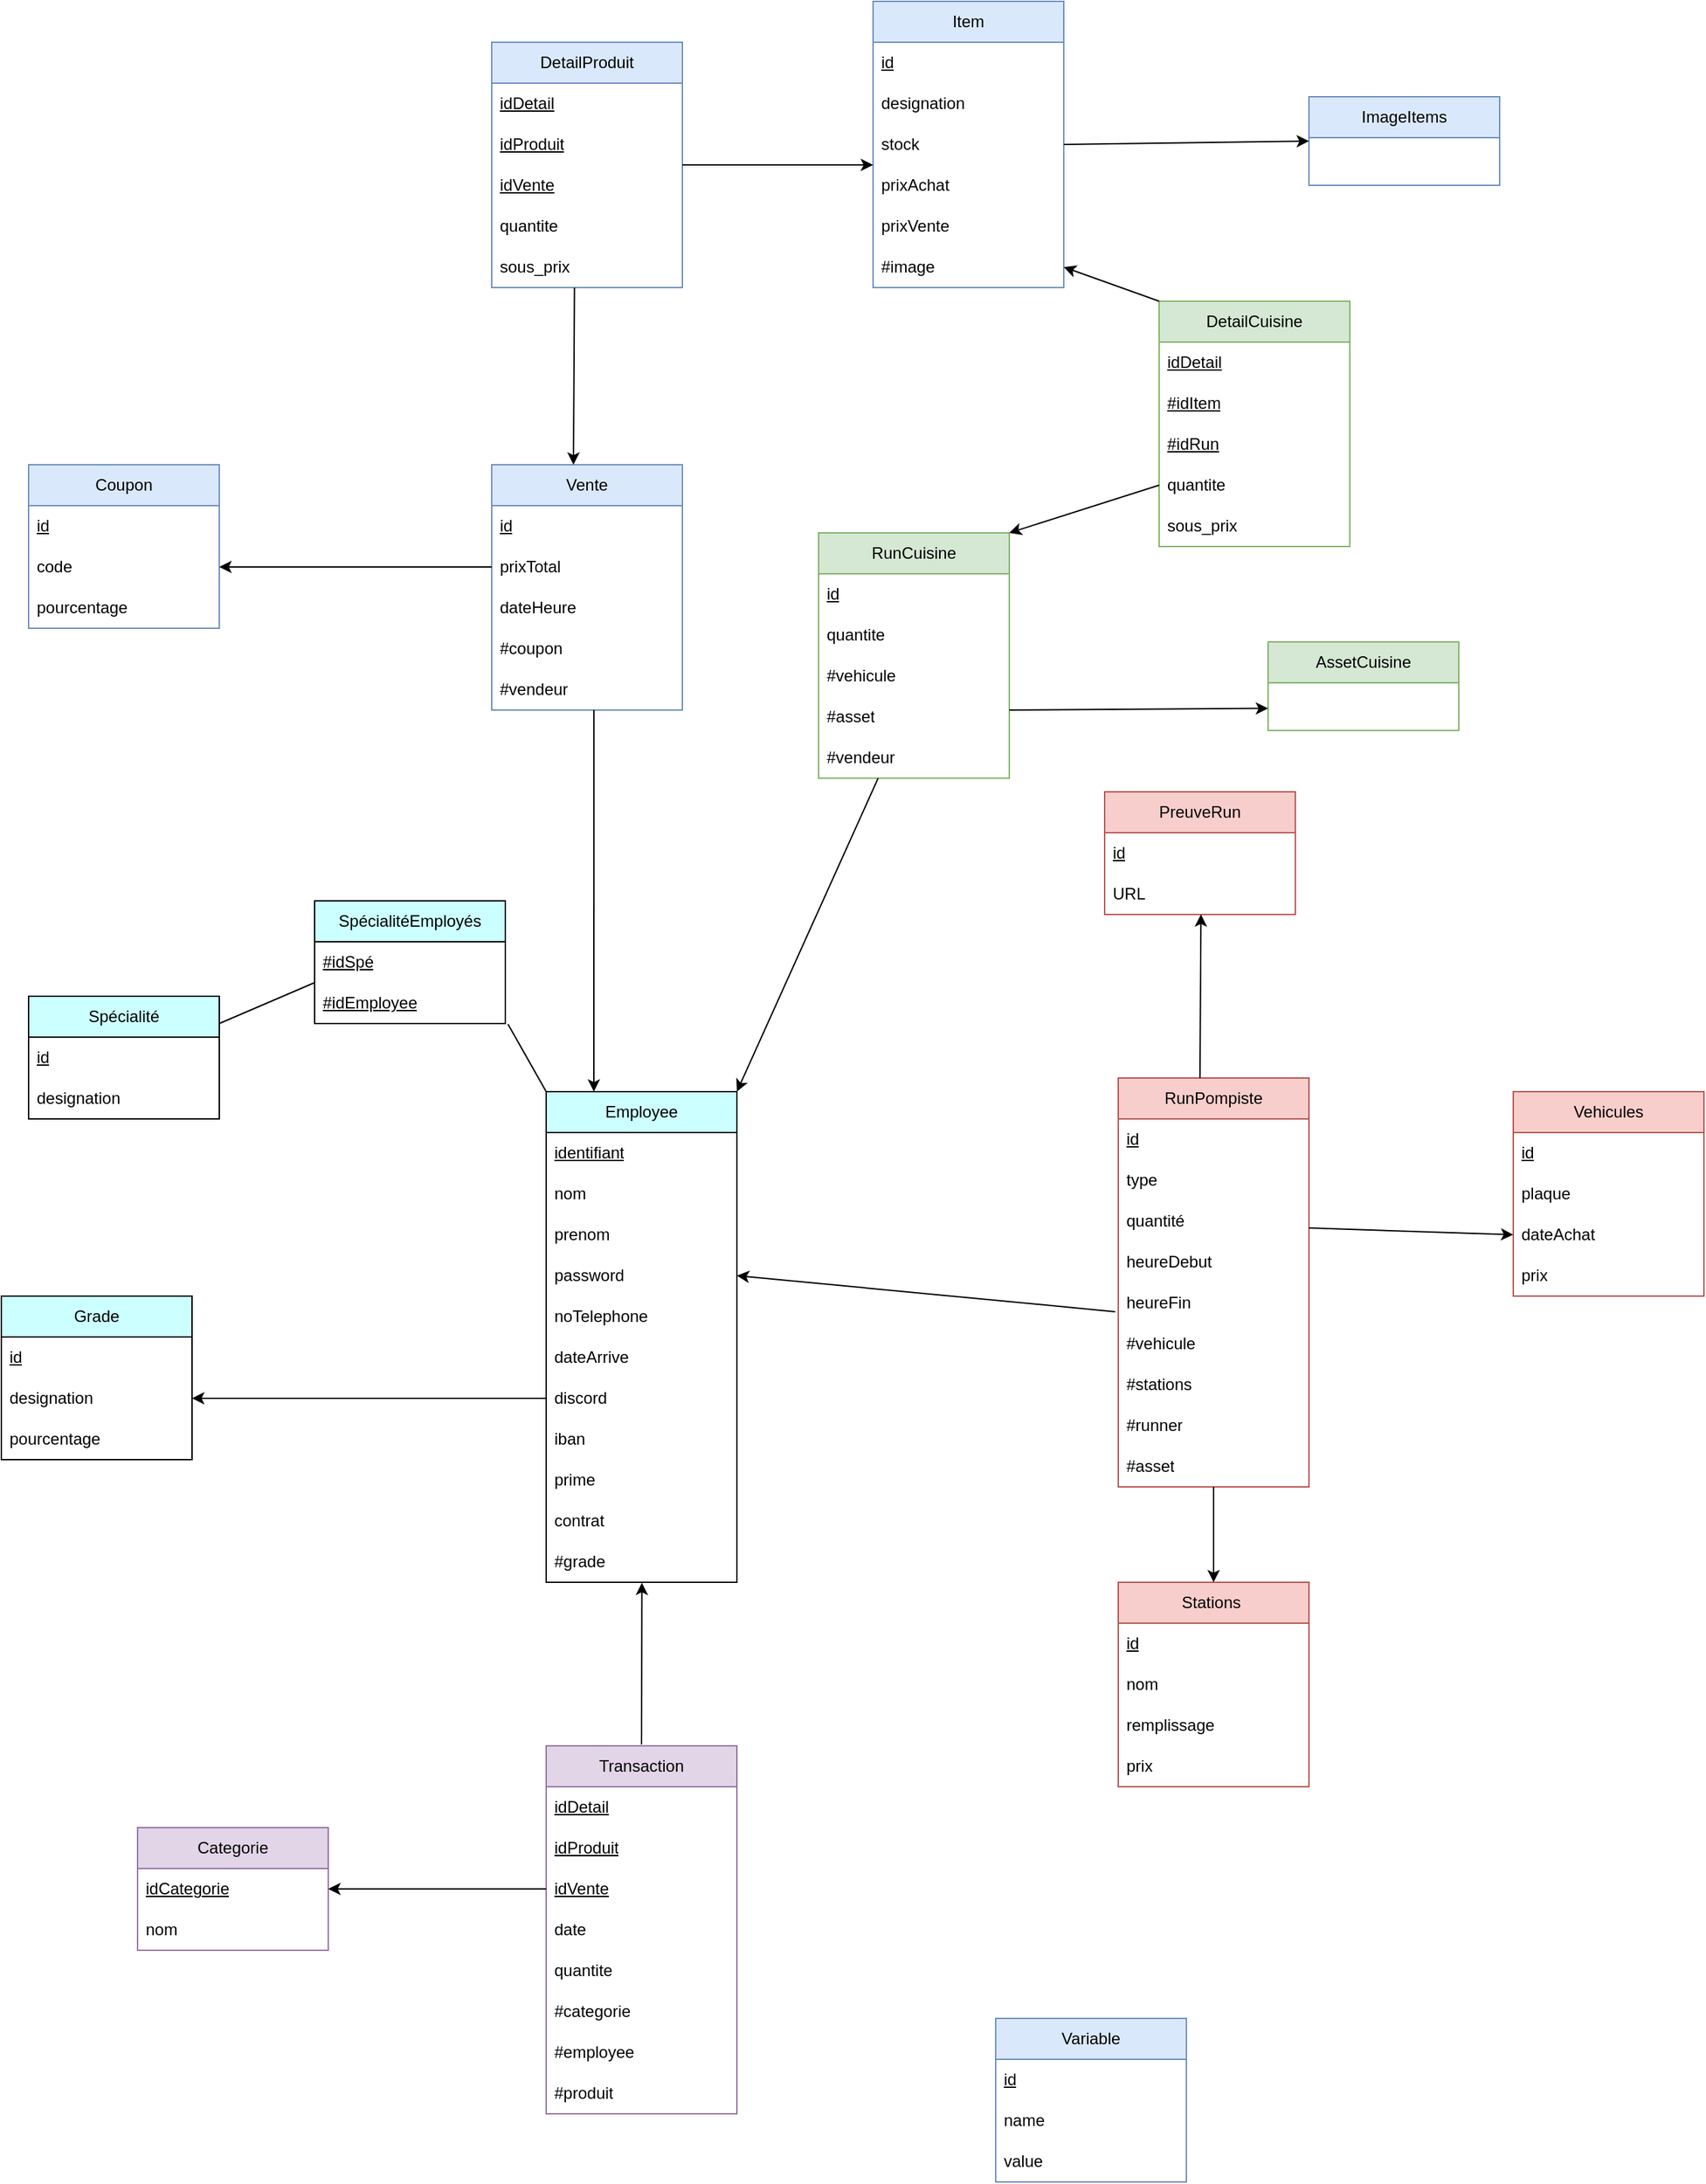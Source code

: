 <mxfile version="25.0.1">
  <diagram name="Page-1" id="CFpBC2tndYfITPI11zfm">
    <mxGraphModel dx="2062" dy="1824" grid="1" gridSize="10" guides="1" tooltips="1" connect="1" arrows="1" fold="1" page="1" pageScale="1" pageWidth="827" pageHeight="1169" math="0" shadow="0">
      <root>
        <mxCell id="0" />
        <mxCell id="1" parent="0" />
        <mxCell id="CL2ic2n0Ak3YriDWEZ_L-1" value="Employee" style="swimlane;fontStyle=0;childLayout=stackLayout;horizontal=1;startSize=30;horizontalStack=0;resizeParent=1;resizeParentMax=0;resizeLast=0;collapsible=1;marginBottom=0;whiteSpace=wrap;html=1;fillColor=#CCFFFF;" parent="1" vertex="1">
          <mxGeometry x="-420" y="240" width="140" height="360" as="geometry" />
        </mxCell>
        <mxCell id="CL2ic2n0Ak3YriDWEZ_L-2" value="&lt;u&gt;identifiant&lt;/u&gt;" style="text;strokeColor=none;fillColor=none;align=left;verticalAlign=middle;spacingLeft=4;spacingRight=4;overflow=hidden;points=[[0,0.5],[1,0.5]];portConstraint=eastwest;rotatable=0;whiteSpace=wrap;html=1;" parent="CL2ic2n0Ak3YriDWEZ_L-1" vertex="1">
          <mxGeometry y="30" width="140" height="30" as="geometry" />
        </mxCell>
        <mxCell id="CL2ic2n0Ak3YriDWEZ_L-3" value="nom" style="text;strokeColor=none;fillColor=none;align=left;verticalAlign=middle;spacingLeft=4;spacingRight=4;overflow=hidden;points=[[0,0.5],[1,0.5]];portConstraint=eastwest;rotatable=0;whiteSpace=wrap;html=1;" parent="CL2ic2n0Ak3YriDWEZ_L-1" vertex="1">
          <mxGeometry y="60" width="140" height="30" as="geometry" />
        </mxCell>
        <mxCell id="CL2ic2n0Ak3YriDWEZ_L-4" value="prenom" style="text;strokeColor=none;fillColor=none;align=left;verticalAlign=middle;spacingLeft=4;spacingRight=4;overflow=hidden;points=[[0,0.5],[1,0.5]];portConstraint=eastwest;rotatable=0;whiteSpace=wrap;html=1;" parent="CL2ic2n0Ak3YriDWEZ_L-1" vertex="1">
          <mxGeometry y="90" width="140" height="30" as="geometry" />
        </mxCell>
        <mxCell id="1ZlRHkFUMFrIKa39OTum-62" value="password" style="text;strokeColor=none;fillColor=none;align=left;verticalAlign=middle;spacingLeft=4;spacingRight=4;overflow=hidden;points=[[0,0.5],[1,0.5]];portConstraint=eastwest;rotatable=0;whiteSpace=wrap;html=1;" parent="CL2ic2n0Ak3YriDWEZ_L-1" vertex="1">
          <mxGeometry y="120" width="140" height="30" as="geometry" />
        </mxCell>
        <mxCell id="1ZlRHkFUMFrIKa39OTum-18" value="noTelephone" style="text;strokeColor=none;fillColor=none;align=left;verticalAlign=middle;spacingLeft=4;spacingRight=4;overflow=hidden;points=[[0,0.5],[1,0.5]];portConstraint=eastwest;rotatable=0;whiteSpace=wrap;html=1;" parent="CL2ic2n0Ak3YriDWEZ_L-1" vertex="1">
          <mxGeometry y="150" width="140" height="30" as="geometry" />
        </mxCell>
        <mxCell id="1ZlRHkFUMFrIKa39OTum-20" value="dateArrive" style="text;strokeColor=none;fillColor=none;align=left;verticalAlign=middle;spacingLeft=4;spacingRight=4;overflow=hidden;points=[[0,0.5],[1,0.5]];portConstraint=eastwest;rotatable=0;whiteSpace=wrap;html=1;" parent="CL2ic2n0Ak3YriDWEZ_L-1" vertex="1">
          <mxGeometry y="180" width="140" height="30" as="geometry" />
        </mxCell>
        <mxCell id="1ZlRHkFUMFrIKa39OTum-61" value="discord" style="text;strokeColor=none;fillColor=none;align=left;verticalAlign=middle;spacingLeft=4;spacingRight=4;overflow=hidden;points=[[0,0.5],[1,0.5]];portConstraint=eastwest;rotatable=0;whiteSpace=wrap;html=1;" parent="CL2ic2n0Ak3YriDWEZ_L-1" vertex="1">
          <mxGeometry y="210" width="140" height="30" as="geometry" />
        </mxCell>
        <mxCell id="1ZlRHkFUMFrIKa39OTum-19" value="iban" style="text;strokeColor=none;fillColor=none;align=left;verticalAlign=middle;spacingLeft=4;spacingRight=4;overflow=hidden;points=[[0,0.5],[1,0.5]];portConstraint=eastwest;rotatable=0;whiteSpace=wrap;html=1;" parent="CL2ic2n0Ak3YriDWEZ_L-1" vertex="1">
          <mxGeometry y="240" width="140" height="30" as="geometry" />
        </mxCell>
        <mxCell id="1ZlRHkFUMFrIKa39OTum-60" value="prime" style="text;strokeColor=none;fillColor=none;align=left;verticalAlign=middle;spacingLeft=4;spacingRight=4;overflow=hidden;points=[[0,0.5],[1,0.5]];portConstraint=eastwest;rotatable=0;whiteSpace=wrap;html=1;" parent="CL2ic2n0Ak3YriDWEZ_L-1" vertex="1">
          <mxGeometry y="270" width="140" height="30" as="geometry" />
        </mxCell>
        <mxCell id="CL2ic2n0Ak3YriDWEZ_L-8" value="contrat" style="text;strokeColor=none;fillColor=none;align=left;verticalAlign=middle;spacingLeft=4;spacingRight=4;overflow=hidden;points=[[0,0.5],[1,0.5]];portConstraint=eastwest;rotatable=0;whiteSpace=wrap;html=1;" parent="CL2ic2n0Ak3YriDWEZ_L-1" vertex="1">
          <mxGeometry y="300" width="140" height="30" as="geometry" />
        </mxCell>
        <mxCell id="CL2ic2n0Ak3YriDWEZ_L-7" value="#grade" style="text;strokeColor=none;fillColor=none;align=left;verticalAlign=middle;spacingLeft=4;spacingRight=4;overflow=hidden;points=[[0,0.5],[1,0.5]];portConstraint=eastwest;rotatable=0;whiteSpace=wrap;html=1;" parent="CL2ic2n0Ak3YriDWEZ_L-1" vertex="1">
          <mxGeometry y="330" width="140" height="30" as="geometry" />
        </mxCell>
        <mxCell id="1ZlRHkFUMFrIKa39OTum-7" value="Grade" style="swimlane;fontStyle=0;childLayout=stackLayout;horizontal=1;startSize=30;horizontalStack=0;resizeParent=1;resizeParentMax=0;resizeLast=0;collapsible=1;marginBottom=0;whiteSpace=wrap;html=1;fillColor=#CCFFFF;" parent="1" vertex="1">
          <mxGeometry x="-820" y="390" width="140" height="120" as="geometry" />
        </mxCell>
        <mxCell id="1ZlRHkFUMFrIKa39OTum-8" value="&lt;u&gt;id&lt;/u&gt;" style="text;strokeColor=none;fillColor=none;align=left;verticalAlign=middle;spacingLeft=4;spacingRight=4;overflow=hidden;points=[[0,0.5],[1,0.5]];portConstraint=eastwest;rotatable=0;whiteSpace=wrap;html=1;" parent="1ZlRHkFUMFrIKa39OTum-7" vertex="1">
          <mxGeometry y="30" width="140" height="30" as="geometry" />
        </mxCell>
        <mxCell id="1ZlRHkFUMFrIKa39OTum-17" value="designation" style="text;strokeColor=none;fillColor=none;align=left;verticalAlign=middle;spacingLeft=4;spacingRight=4;overflow=hidden;points=[[0,0.5],[1,0.5]];portConstraint=eastwest;rotatable=0;whiteSpace=wrap;html=1;" parent="1ZlRHkFUMFrIKa39OTum-7" vertex="1">
          <mxGeometry y="60" width="140" height="30" as="geometry" />
        </mxCell>
        <mxCell id="1ZlRHkFUMFrIKa39OTum-9" value="pourcentage" style="text;strokeColor=none;fillColor=none;align=left;verticalAlign=middle;spacingLeft=4;spacingRight=4;overflow=hidden;points=[[0,0.5],[1,0.5]];portConstraint=eastwest;rotatable=0;whiteSpace=wrap;html=1;" parent="1ZlRHkFUMFrIKa39OTum-7" vertex="1">
          <mxGeometry y="90" width="140" height="30" as="geometry" />
        </mxCell>
        <mxCell id="1ZlRHkFUMFrIKa39OTum-13" value="Spécialité" style="swimlane;fontStyle=0;childLayout=stackLayout;horizontal=1;startSize=30;horizontalStack=0;resizeParent=1;resizeParentMax=0;resizeLast=0;collapsible=1;marginBottom=0;whiteSpace=wrap;html=1;fillColor=#CCFFFF;" parent="1" vertex="1">
          <mxGeometry x="-800" y="170" width="140" height="90" as="geometry" />
        </mxCell>
        <mxCell id="1ZlRHkFUMFrIKa39OTum-14" value="&lt;u&gt;id&lt;/u&gt;" style="text;strokeColor=none;fillColor=none;align=left;verticalAlign=middle;spacingLeft=4;spacingRight=4;overflow=hidden;points=[[0,0.5],[1,0.5]];portConstraint=eastwest;rotatable=0;whiteSpace=wrap;html=1;" parent="1ZlRHkFUMFrIKa39OTum-13" vertex="1">
          <mxGeometry y="30" width="140" height="30" as="geometry" />
        </mxCell>
        <mxCell id="1ZlRHkFUMFrIKa39OTum-15" value="designation" style="text;strokeColor=none;fillColor=none;align=left;verticalAlign=middle;spacingLeft=4;spacingRight=4;overflow=hidden;points=[[0,0.5],[1,0.5]];portConstraint=eastwest;rotatable=0;whiteSpace=wrap;html=1;" parent="1ZlRHkFUMFrIKa39OTum-13" vertex="1">
          <mxGeometry y="60" width="140" height="30" as="geometry" />
        </mxCell>
        <mxCell id="1ZlRHkFUMFrIKa39OTum-27" value="RunPompiste" style="swimlane;fontStyle=0;childLayout=stackLayout;horizontal=1;startSize=30;horizontalStack=0;resizeParent=1;resizeParentMax=0;resizeLast=0;collapsible=1;marginBottom=0;whiteSpace=wrap;html=1;fillColor=#f8cecc;strokeColor=#b85450;" parent="1" vertex="1">
          <mxGeometry y="230" width="140" height="300" as="geometry" />
        </mxCell>
        <mxCell id="1ZlRHkFUMFrIKa39OTum-28" value="&lt;u&gt;id&lt;/u&gt;" style="text;strokeColor=none;fillColor=none;align=left;verticalAlign=middle;spacingLeft=4;spacingRight=4;overflow=hidden;points=[[0,0.5],[1,0.5]];portConstraint=eastwest;rotatable=0;whiteSpace=wrap;html=1;" parent="1ZlRHkFUMFrIKa39OTum-27" vertex="1">
          <mxGeometry y="30" width="140" height="30" as="geometry" />
        </mxCell>
        <mxCell id="CDYhaKkwJExINTx-FvW6-1" value="type" style="text;strokeColor=none;fillColor=none;align=left;verticalAlign=middle;spacingLeft=4;spacingRight=4;overflow=hidden;points=[[0,0.5],[1,0.5]];portConstraint=eastwest;rotatable=0;whiteSpace=wrap;html=1;" vertex="1" parent="1ZlRHkFUMFrIKa39OTum-27">
          <mxGeometry y="60" width="140" height="30" as="geometry" />
        </mxCell>
        <mxCell id="1ZlRHkFUMFrIKa39OTum-29" value="quantité" style="text;strokeColor=none;fillColor=none;align=left;verticalAlign=middle;spacingLeft=4;spacingRight=4;overflow=hidden;points=[[0,0.5],[1,0.5]];portConstraint=eastwest;rotatable=0;whiteSpace=wrap;html=1;" parent="1ZlRHkFUMFrIKa39OTum-27" vertex="1">
          <mxGeometry y="90" width="140" height="30" as="geometry" />
        </mxCell>
        <mxCell id="1ZlRHkFUMFrIKa39OTum-30" value="heureDebut" style="text;strokeColor=none;fillColor=none;align=left;verticalAlign=middle;spacingLeft=4;spacingRight=4;overflow=hidden;points=[[0,0.5],[1,0.5]];portConstraint=eastwest;rotatable=0;whiteSpace=wrap;html=1;" parent="1ZlRHkFUMFrIKa39OTum-27" vertex="1">
          <mxGeometry y="120" width="140" height="30" as="geometry" />
        </mxCell>
        <mxCell id="1ZlRHkFUMFrIKa39OTum-36" value="heureFin" style="text;strokeColor=none;fillColor=none;align=left;verticalAlign=middle;spacingLeft=4;spacingRight=4;overflow=hidden;points=[[0,0.5],[1,0.5]];portConstraint=eastwest;rotatable=0;whiteSpace=wrap;html=1;" parent="1ZlRHkFUMFrIKa39OTum-27" vertex="1">
          <mxGeometry y="150" width="140" height="30" as="geometry" />
        </mxCell>
        <mxCell id="RQsPvQwO9ckti2ts2siC-19" value="#vehicule" style="text;strokeColor=none;fillColor=none;align=left;verticalAlign=middle;spacingLeft=4;spacingRight=4;overflow=hidden;points=[[0,0.5],[1,0.5]];portConstraint=eastwest;rotatable=0;whiteSpace=wrap;html=1;" parent="1ZlRHkFUMFrIKa39OTum-27" vertex="1">
          <mxGeometry y="180" width="140" height="30" as="geometry" />
        </mxCell>
        <mxCell id="RQsPvQwO9ckti2ts2siC-21" value="#stations" style="text;strokeColor=none;fillColor=none;align=left;verticalAlign=middle;spacingLeft=4;spacingRight=4;overflow=hidden;points=[[0,0.5],[1,0.5]];portConstraint=eastwest;rotatable=0;whiteSpace=wrap;html=1;" parent="1ZlRHkFUMFrIKa39OTum-27" vertex="1">
          <mxGeometry y="210" width="140" height="30" as="geometry" />
        </mxCell>
        <mxCell id="RQsPvQwO9ckti2ts2siC-23" value="#runner" style="text;strokeColor=none;fillColor=none;align=left;verticalAlign=middle;spacingLeft=4;spacingRight=4;overflow=hidden;points=[[0,0.5],[1,0.5]];portConstraint=eastwest;rotatable=0;whiteSpace=wrap;html=1;" parent="1ZlRHkFUMFrIKa39OTum-27" vertex="1">
          <mxGeometry y="240" width="140" height="30" as="geometry" />
        </mxCell>
        <mxCell id="RQsPvQwO9ckti2ts2siC-24" value="#asset" style="text;strokeColor=none;fillColor=none;align=left;verticalAlign=middle;spacingLeft=4;spacingRight=4;overflow=hidden;points=[[0,0.5],[1,0.5]];portConstraint=eastwest;rotatable=0;whiteSpace=wrap;html=1;" parent="1ZlRHkFUMFrIKa39OTum-27" vertex="1">
          <mxGeometry y="270" width="140" height="30" as="geometry" />
        </mxCell>
        <mxCell id="1ZlRHkFUMFrIKa39OTum-38" value="Vehicules" style="swimlane;fontStyle=0;childLayout=stackLayout;horizontal=1;startSize=30;horizontalStack=0;resizeParent=1;resizeParentMax=0;resizeLast=0;collapsible=1;marginBottom=0;whiteSpace=wrap;html=1;fillColor=#f8cecc;strokeColor=#b85450;" parent="1" vertex="1">
          <mxGeometry x="290" y="240" width="140" height="150" as="geometry" />
        </mxCell>
        <mxCell id="1ZlRHkFUMFrIKa39OTum-39" value="&lt;u&gt;id&lt;/u&gt;" style="text;strokeColor=none;fillColor=none;align=left;verticalAlign=middle;spacingLeft=4;spacingRight=4;overflow=hidden;points=[[0,0.5],[1,0.5]];portConstraint=eastwest;rotatable=0;whiteSpace=wrap;html=1;" parent="1ZlRHkFUMFrIKa39OTum-38" vertex="1">
          <mxGeometry y="30" width="140" height="30" as="geometry" />
        </mxCell>
        <mxCell id="1ZlRHkFUMFrIKa39OTum-40" value="plaque" style="text;strokeColor=none;fillColor=none;align=left;verticalAlign=middle;spacingLeft=4;spacingRight=4;overflow=hidden;points=[[0,0.5],[1,0.5]];portConstraint=eastwest;rotatable=0;whiteSpace=wrap;html=1;" parent="1ZlRHkFUMFrIKa39OTum-38" vertex="1">
          <mxGeometry y="60" width="140" height="30" as="geometry" />
        </mxCell>
        <mxCell id="1ZlRHkFUMFrIKa39OTum-41" value="dateAchat" style="text;strokeColor=none;fillColor=none;align=left;verticalAlign=middle;spacingLeft=4;spacingRight=4;overflow=hidden;points=[[0,0.5],[1,0.5]];portConstraint=eastwest;rotatable=0;whiteSpace=wrap;html=1;" parent="1ZlRHkFUMFrIKa39OTum-38" vertex="1">
          <mxGeometry y="90" width="140" height="30" as="geometry" />
        </mxCell>
        <mxCell id="1ZlRHkFUMFrIKa39OTum-42" value="prix" style="text;strokeColor=none;fillColor=none;align=left;verticalAlign=middle;spacingLeft=4;spacingRight=4;overflow=hidden;points=[[0,0.5],[1,0.5]];portConstraint=eastwest;rotatable=0;whiteSpace=wrap;html=1;" parent="1ZlRHkFUMFrIKa39OTum-38" vertex="1">
          <mxGeometry y="120" width="140" height="30" as="geometry" />
        </mxCell>
        <mxCell id="1ZlRHkFUMFrIKa39OTum-43" value="Stations&amp;nbsp;" style="swimlane;fontStyle=0;childLayout=stackLayout;horizontal=1;startSize=30;horizontalStack=0;resizeParent=1;resizeParentMax=0;resizeLast=0;collapsible=1;marginBottom=0;whiteSpace=wrap;html=1;fillColor=#f8cecc;strokeColor=#b85450;" parent="1" vertex="1">
          <mxGeometry y="600" width="140" height="150" as="geometry" />
        </mxCell>
        <mxCell id="1ZlRHkFUMFrIKa39OTum-44" value="&lt;u&gt;id&lt;/u&gt;" style="text;strokeColor=none;fillColor=none;align=left;verticalAlign=middle;spacingLeft=4;spacingRight=4;overflow=hidden;points=[[0,0.5],[1,0.5]];portConstraint=eastwest;rotatable=0;whiteSpace=wrap;html=1;" parent="1ZlRHkFUMFrIKa39OTum-43" vertex="1">
          <mxGeometry y="30" width="140" height="30" as="geometry" />
        </mxCell>
        <mxCell id="1ZlRHkFUMFrIKa39OTum-45" value="nom" style="text;strokeColor=none;fillColor=none;align=left;verticalAlign=middle;spacingLeft=4;spacingRight=4;overflow=hidden;points=[[0,0.5],[1,0.5]];portConstraint=eastwest;rotatable=0;whiteSpace=wrap;html=1;" parent="1ZlRHkFUMFrIKa39OTum-43" vertex="1">
          <mxGeometry y="60" width="140" height="30" as="geometry" />
        </mxCell>
        <mxCell id="1ZlRHkFUMFrIKa39OTum-46" value="remplissage" style="text;strokeColor=none;fillColor=none;align=left;verticalAlign=middle;spacingLeft=4;spacingRight=4;overflow=hidden;points=[[0,0.5],[1,0.5]];portConstraint=eastwest;rotatable=0;whiteSpace=wrap;html=1;" parent="1ZlRHkFUMFrIKa39OTum-43" vertex="1">
          <mxGeometry y="90" width="140" height="30" as="geometry" />
        </mxCell>
        <mxCell id="1ZlRHkFUMFrIKa39OTum-47" value="prix" style="text;strokeColor=none;fillColor=none;align=left;verticalAlign=middle;spacingLeft=4;spacingRight=4;overflow=hidden;points=[[0,0.5],[1,0.5]];portConstraint=eastwest;rotatable=0;whiteSpace=wrap;html=1;" parent="1ZlRHkFUMFrIKa39OTum-43" vertex="1">
          <mxGeometry y="120" width="140" height="30" as="geometry" />
        </mxCell>
        <mxCell id="1ZlRHkFUMFrIKa39OTum-48" value="PreuveRun" style="swimlane;fontStyle=0;childLayout=stackLayout;horizontal=1;startSize=30;horizontalStack=0;resizeParent=1;resizeParentMax=0;resizeLast=0;collapsible=1;marginBottom=0;whiteSpace=wrap;html=1;fillColor=#f8cecc;strokeColor=#b85450;" parent="1" vertex="1">
          <mxGeometry x="-10" y="20" width="140" height="90" as="geometry" />
        </mxCell>
        <mxCell id="1ZlRHkFUMFrIKa39OTum-49" value="&lt;u&gt;id&lt;/u&gt;" style="text;strokeColor=none;fillColor=none;align=left;verticalAlign=middle;spacingLeft=4;spacingRight=4;overflow=hidden;points=[[0,0.5],[1,0.5]];portConstraint=eastwest;rotatable=0;whiteSpace=wrap;html=1;" parent="1ZlRHkFUMFrIKa39OTum-48" vertex="1">
          <mxGeometry y="30" width="140" height="30" as="geometry" />
        </mxCell>
        <mxCell id="1ZlRHkFUMFrIKa39OTum-50" value="URL" style="text;strokeColor=none;fillColor=none;align=left;verticalAlign=middle;spacingLeft=4;spacingRight=4;overflow=hidden;points=[[0,0.5],[1,0.5]];portConstraint=eastwest;rotatable=0;whiteSpace=wrap;html=1;" parent="1ZlRHkFUMFrIKa39OTum-48" vertex="1">
          <mxGeometry y="60" width="140" height="30" as="geometry" />
        </mxCell>
        <mxCell id="1ZlRHkFUMFrIKa39OTum-63" value="Item" style="swimlane;fontStyle=0;childLayout=stackLayout;horizontal=1;startSize=30;horizontalStack=0;resizeParent=1;resizeParentMax=0;resizeLast=0;collapsible=1;marginBottom=0;whiteSpace=wrap;html=1;fillColor=#dae8fc;strokeColor=#6c8ebf;" parent="1" vertex="1">
          <mxGeometry x="-180" y="-560" width="140" height="210" as="geometry" />
        </mxCell>
        <mxCell id="1ZlRHkFUMFrIKa39OTum-64" value="&lt;u&gt;id&lt;/u&gt;" style="text;strokeColor=none;fillColor=none;align=left;verticalAlign=middle;spacingLeft=4;spacingRight=4;overflow=hidden;points=[[0,0.5],[1,0.5]];portConstraint=eastwest;rotatable=0;whiteSpace=wrap;html=1;" parent="1ZlRHkFUMFrIKa39OTum-63" vertex="1">
          <mxGeometry y="30" width="140" height="30" as="geometry" />
        </mxCell>
        <mxCell id="1ZlRHkFUMFrIKa39OTum-65" value="designation" style="text;strokeColor=none;fillColor=none;align=left;verticalAlign=middle;spacingLeft=4;spacingRight=4;overflow=hidden;points=[[0,0.5],[1,0.5]];portConstraint=eastwest;rotatable=0;whiteSpace=wrap;html=1;" parent="1ZlRHkFUMFrIKa39OTum-63" vertex="1">
          <mxGeometry y="60" width="140" height="30" as="geometry" />
        </mxCell>
        <mxCell id="RQsPvQwO9ckti2ts2siC-38" value="stock" style="text;strokeColor=none;fillColor=none;align=left;verticalAlign=middle;spacingLeft=4;spacingRight=4;overflow=hidden;points=[[0,0.5],[1,0.5]];portConstraint=eastwest;rotatable=0;whiteSpace=wrap;html=1;" parent="1ZlRHkFUMFrIKa39OTum-63" vertex="1">
          <mxGeometry y="90" width="140" height="30" as="geometry" />
        </mxCell>
        <mxCell id="1ZlRHkFUMFrIKa39OTum-66" value="prixAchat" style="text;strokeColor=none;fillColor=none;align=left;verticalAlign=middle;spacingLeft=4;spacingRight=4;overflow=hidden;points=[[0,0.5],[1,0.5]];portConstraint=eastwest;rotatable=0;whiteSpace=wrap;html=1;" parent="1ZlRHkFUMFrIKa39OTum-63" vertex="1">
          <mxGeometry y="120" width="140" height="30" as="geometry" />
        </mxCell>
        <mxCell id="1ZlRHkFUMFrIKa39OTum-67" value="prixVente" style="text;strokeColor=none;fillColor=none;align=left;verticalAlign=middle;spacingLeft=4;spacingRight=4;overflow=hidden;points=[[0,0.5],[1,0.5]];portConstraint=eastwest;rotatable=0;whiteSpace=wrap;html=1;" parent="1ZlRHkFUMFrIKa39OTum-63" vertex="1">
          <mxGeometry y="150" width="140" height="30" as="geometry" />
        </mxCell>
        <mxCell id="RQsPvQwO9ckti2ts2siC-27" value="#image" style="text;strokeColor=none;fillColor=none;align=left;verticalAlign=middle;spacingLeft=4;spacingRight=4;overflow=hidden;points=[[0,0.5],[1,0.5]];portConstraint=eastwest;rotatable=0;whiteSpace=wrap;html=1;" parent="1ZlRHkFUMFrIKa39OTum-63" vertex="1">
          <mxGeometry y="180" width="140" height="30" as="geometry" />
        </mxCell>
        <mxCell id="1ZlRHkFUMFrIKa39OTum-68" value="ImageItems" style="swimlane;fontStyle=0;childLayout=stackLayout;horizontal=1;startSize=30;horizontalStack=0;resizeParent=1;resizeParentMax=0;resizeLast=0;collapsible=1;marginBottom=0;whiteSpace=wrap;html=1;fillColor=#dae8fc;strokeColor=#6c8ebf;" parent="1" vertex="1">
          <mxGeometry x="140" y="-490" width="140" height="65" as="geometry" />
        </mxCell>
        <mxCell id="1ZlRHkFUMFrIKa39OTum-69" value="DetailProduit" style="swimlane;fontStyle=0;childLayout=stackLayout;horizontal=1;startSize=30;horizontalStack=0;resizeParent=1;resizeParentMax=0;resizeLast=0;collapsible=1;marginBottom=0;whiteSpace=wrap;html=1;fillColor=#dae8fc;strokeColor=#6c8ebf;" parent="1" vertex="1">
          <mxGeometry x="-460" y="-530" width="140" height="180" as="geometry" />
        </mxCell>
        <mxCell id="1ZlRHkFUMFrIKa39OTum-80" value="&lt;u&gt;idDetail&lt;/u&gt;" style="text;strokeColor=none;fillColor=none;align=left;verticalAlign=middle;spacingLeft=4;spacingRight=4;overflow=hidden;points=[[0,0.5],[1,0.5]];portConstraint=eastwest;rotatable=0;whiteSpace=wrap;html=1;" parent="1ZlRHkFUMFrIKa39OTum-69" vertex="1">
          <mxGeometry y="30" width="140" height="30" as="geometry" />
        </mxCell>
        <mxCell id="1ZlRHkFUMFrIKa39OTum-70" value="&lt;u&gt;idProduit&lt;/u&gt;" style="text;strokeColor=none;fillColor=none;align=left;verticalAlign=middle;spacingLeft=4;spacingRight=4;overflow=hidden;points=[[0,0.5],[1,0.5]];portConstraint=eastwest;rotatable=0;whiteSpace=wrap;html=1;" parent="1ZlRHkFUMFrIKa39OTum-69" vertex="1">
          <mxGeometry y="60" width="140" height="30" as="geometry" />
        </mxCell>
        <mxCell id="1ZlRHkFUMFrIKa39OTum-79" value="&lt;u&gt;idVente&lt;/u&gt;" style="text;strokeColor=none;fillColor=none;align=left;verticalAlign=middle;spacingLeft=4;spacingRight=4;overflow=hidden;points=[[0,0.5],[1,0.5]];portConstraint=eastwest;rotatable=0;whiteSpace=wrap;html=1;" parent="1ZlRHkFUMFrIKa39OTum-69" vertex="1">
          <mxGeometry y="90" width="140" height="30" as="geometry" />
        </mxCell>
        <mxCell id="1ZlRHkFUMFrIKa39OTum-72" value="quantite" style="text;strokeColor=none;fillColor=none;align=left;verticalAlign=middle;spacingLeft=4;spacingRight=4;overflow=hidden;points=[[0,0.5],[1,0.5]];portConstraint=eastwest;rotatable=0;whiteSpace=wrap;html=1;" parent="1ZlRHkFUMFrIKa39OTum-69" vertex="1">
          <mxGeometry y="120" width="140" height="30" as="geometry" />
        </mxCell>
        <mxCell id="1ZlRHkFUMFrIKa39OTum-82" value="sous_prix" style="text;strokeColor=none;fillColor=none;align=left;verticalAlign=middle;spacingLeft=4;spacingRight=4;overflow=hidden;points=[[0,0.5],[1,0.5]];portConstraint=eastwest;rotatable=0;whiteSpace=wrap;html=1;" parent="1ZlRHkFUMFrIKa39OTum-69" vertex="1">
          <mxGeometry y="150" width="140" height="30" as="geometry" />
        </mxCell>
        <mxCell id="1ZlRHkFUMFrIKa39OTum-73" value="Vente" style="swimlane;fontStyle=0;childLayout=stackLayout;horizontal=1;startSize=30;horizontalStack=0;resizeParent=1;resizeParentMax=0;resizeLast=0;collapsible=1;marginBottom=0;whiteSpace=wrap;html=1;fillColor=#dae8fc;strokeColor=#6c8ebf;" parent="1" vertex="1">
          <mxGeometry x="-460" y="-220" width="140" height="180" as="geometry" />
        </mxCell>
        <mxCell id="1ZlRHkFUMFrIKa39OTum-74" value="&lt;u&gt;id&lt;/u&gt;" style="text;strokeColor=none;fillColor=none;align=left;verticalAlign=middle;spacingLeft=4;spacingRight=4;overflow=hidden;points=[[0,0.5],[1,0.5]];portConstraint=eastwest;rotatable=0;whiteSpace=wrap;html=1;" parent="1ZlRHkFUMFrIKa39OTum-73" vertex="1">
          <mxGeometry y="30" width="140" height="30" as="geometry" />
        </mxCell>
        <mxCell id="1ZlRHkFUMFrIKa39OTum-75" value="prixTotal" style="text;strokeColor=none;fillColor=none;align=left;verticalAlign=middle;spacingLeft=4;spacingRight=4;overflow=hidden;points=[[0,0.5],[1,0.5]];portConstraint=eastwest;rotatable=0;whiteSpace=wrap;html=1;" parent="1ZlRHkFUMFrIKa39OTum-73" vertex="1">
          <mxGeometry y="60" width="140" height="30" as="geometry" />
        </mxCell>
        <mxCell id="1ZlRHkFUMFrIKa39OTum-76" value="dateHeure" style="text;strokeColor=none;fillColor=none;align=left;verticalAlign=middle;spacingLeft=4;spacingRight=4;overflow=hidden;points=[[0,0.5],[1,0.5]];portConstraint=eastwest;rotatable=0;whiteSpace=wrap;html=1;" parent="1ZlRHkFUMFrIKa39OTum-73" vertex="1">
          <mxGeometry y="90" width="140" height="30" as="geometry" />
        </mxCell>
        <mxCell id="RQsPvQwO9ckti2ts2siC-4" value="#coupon" style="text;strokeColor=none;fillColor=none;align=left;verticalAlign=middle;spacingLeft=4;spacingRight=4;overflow=hidden;points=[[0,0.5],[1,0.5]];portConstraint=eastwest;rotatable=0;whiteSpace=wrap;html=1;" parent="1ZlRHkFUMFrIKa39OTum-73" vertex="1">
          <mxGeometry y="120" width="140" height="30" as="geometry" />
        </mxCell>
        <mxCell id="RQsPvQwO9ckti2ts2siC-5" value="#vendeur" style="text;strokeColor=none;fillColor=none;align=left;verticalAlign=middle;spacingLeft=4;spacingRight=4;overflow=hidden;points=[[0,0.5],[1,0.5]];portConstraint=eastwest;rotatable=0;whiteSpace=wrap;html=1;" parent="1ZlRHkFUMFrIKa39OTum-73" vertex="1">
          <mxGeometry y="150" width="140" height="30" as="geometry" />
        </mxCell>
        <mxCell id="1ZlRHkFUMFrIKa39OTum-83" value="Coupon" style="swimlane;fontStyle=0;childLayout=stackLayout;horizontal=1;startSize=30;horizontalStack=0;resizeParent=1;resizeParentMax=0;resizeLast=0;collapsible=1;marginBottom=0;whiteSpace=wrap;html=1;fillColor=#dae8fc;strokeColor=#6c8ebf;" parent="1" vertex="1">
          <mxGeometry x="-800" y="-220" width="140" height="120" as="geometry" />
        </mxCell>
        <mxCell id="1ZlRHkFUMFrIKa39OTum-84" value="&lt;u&gt;id&lt;/u&gt;" style="text;strokeColor=none;fillColor=none;align=left;verticalAlign=middle;spacingLeft=4;spacingRight=4;overflow=hidden;points=[[0,0.5],[1,0.5]];portConstraint=eastwest;rotatable=0;whiteSpace=wrap;html=1;" parent="1ZlRHkFUMFrIKa39OTum-83" vertex="1">
          <mxGeometry y="30" width="140" height="30" as="geometry" />
        </mxCell>
        <mxCell id="1ZlRHkFUMFrIKa39OTum-85" value="code" style="text;strokeColor=none;fillColor=none;align=left;verticalAlign=middle;spacingLeft=4;spacingRight=4;overflow=hidden;points=[[0,0.5],[1,0.5]];portConstraint=eastwest;rotatable=0;whiteSpace=wrap;html=1;" parent="1ZlRHkFUMFrIKa39OTum-83" vertex="1">
          <mxGeometry y="60" width="140" height="30" as="geometry" />
        </mxCell>
        <mxCell id="1ZlRHkFUMFrIKa39OTum-86" value="pourcentage" style="text;strokeColor=none;fillColor=none;align=left;verticalAlign=middle;spacingLeft=4;spacingRight=4;overflow=hidden;points=[[0,0.5],[1,0.5]];portConstraint=eastwest;rotatable=0;whiteSpace=wrap;html=1;" parent="1ZlRHkFUMFrIKa39OTum-83" vertex="1">
          <mxGeometry y="90" width="140" height="30" as="geometry" />
        </mxCell>
        <mxCell id="RQsPvQwO9ckti2ts2siC-7" style="edgeStyle=orthogonalEdgeStyle;rounded=0;orthogonalLoop=1;jettySize=auto;html=1;exitX=0;exitY=0.5;exitDx=0;exitDy=0;" parent="1" source="1ZlRHkFUMFrIKa39OTum-75" target="1ZlRHkFUMFrIKa39OTum-85" edge="1">
          <mxGeometry relative="1" as="geometry" />
        </mxCell>
        <mxCell id="RQsPvQwO9ckti2ts2siC-8" style="edgeStyle=orthogonalEdgeStyle;rounded=0;orthogonalLoop=1;jettySize=auto;html=1;exitX=0.434;exitY=1.004;exitDx=0;exitDy=0;exitPerimeter=0;" parent="1" source="1ZlRHkFUMFrIKa39OTum-82" edge="1">
          <mxGeometry relative="1" as="geometry">
            <mxPoint x="-394" y="-349" as="sourcePoint" />
            <mxPoint x="-400" y="-220" as="targetPoint" />
            <Array as="points">
              <mxPoint x="-400" y="-350" />
            </Array>
          </mxGeometry>
        </mxCell>
        <mxCell id="RQsPvQwO9ckti2ts2siC-10" value="" style="endArrow=classic;html=1;rounded=0;entryX=0;entryY=0;entryDx=0;entryDy=0;entryPerimeter=0;" parent="1" target="1ZlRHkFUMFrIKa39OTum-66" edge="1">
          <mxGeometry width="50" height="50" relative="1" as="geometry">
            <mxPoint x="-320" y="-440" as="sourcePoint" />
            <mxPoint x="-270" y="-490" as="targetPoint" />
          </mxGeometry>
        </mxCell>
        <mxCell id="RQsPvQwO9ckti2ts2siC-12" style="edgeStyle=orthogonalEdgeStyle;rounded=0;orthogonalLoop=1;jettySize=auto;html=1;exitX=0;exitY=0.5;exitDx=0;exitDy=0;entryX=1;entryY=0.5;entryDx=0;entryDy=0;" parent="1" source="1ZlRHkFUMFrIKa39OTum-61" target="1ZlRHkFUMFrIKa39OTum-17" edge="1">
          <mxGeometry relative="1" as="geometry" />
        </mxCell>
        <mxCell id="RQsPvQwO9ckti2ts2siC-13" value="SpécialitéEmployés" style="swimlane;fontStyle=0;childLayout=stackLayout;horizontal=1;startSize=30;horizontalStack=0;resizeParent=1;resizeParentMax=0;resizeLast=0;collapsible=1;marginBottom=0;whiteSpace=wrap;html=1;fillColor=#CCFFFF;" parent="1" vertex="1">
          <mxGeometry x="-590" y="100" width="140" height="90" as="geometry" />
        </mxCell>
        <mxCell id="RQsPvQwO9ckti2ts2siC-14" value="&lt;u&gt;#idSpé&lt;/u&gt;" style="text;strokeColor=none;fillColor=none;align=left;verticalAlign=middle;spacingLeft=4;spacingRight=4;overflow=hidden;points=[[0,0.5],[1,0.5]];portConstraint=eastwest;rotatable=0;whiteSpace=wrap;html=1;" parent="RQsPvQwO9ckti2ts2siC-13" vertex="1">
          <mxGeometry y="30" width="140" height="30" as="geometry" />
        </mxCell>
        <mxCell id="RQsPvQwO9ckti2ts2siC-15" value="&lt;u&gt;#idEmployee&lt;/u&gt;" style="text;strokeColor=none;fillColor=none;align=left;verticalAlign=middle;spacingLeft=4;spacingRight=4;overflow=hidden;points=[[0,0.5],[1,0.5]];portConstraint=eastwest;rotatable=0;whiteSpace=wrap;html=1;" parent="RQsPvQwO9ckti2ts2siC-13" vertex="1">
          <mxGeometry y="60" width="140" height="30" as="geometry" />
        </mxCell>
        <mxCell id="RQsPvQwO9ckti2ts2siC-16" value="" style="endArrow=none;html=1;rounded=0;entryX=1.014;entryY=1.016;entryDx=0;entryDy=0;entryPerimeter=0;" parent="1" target="RQsPvQwO9ckti2ts2siC-15" edge="1">
          <mxGeometry width="50" height="50" relative="1" as="geometry">
            <mxPoint x="-420" y="240" as="sourcePoint" />
            <mxPoint x="-370" y="190" as="targetPoint" />
          </mxGeometry>
        </mxCell>
        <mxCell id="RQsPvQwO9ckti2ts2siC-17" value="" style="endArrow=none;html=1;rounded=0;entryX=1.014;entryY=1.016;entryDx=0;entryDy=0;entryPerimeter=0;exitX=0;exitY=0;exitDx=0;exitDy=0;exitPerimeter=0;" parent="1" source="RQsPvQwO9ckti2ts2siC-15" edge="1">
          <mxGeometry width="50" height="50" relative="1" as="geometry">
            <mxPoint x="-632" y="240" as="sourcePoint" />
            <mxPoint x="-660" y="190" as="targetPoint" />
          </mxGeometry>
        </mxCell>
        <mxCell id="RQsPvQwO9ckti2ts2siC-18" style="edgeStyle=orthogonalEdgeStyle;rounded=0;orthogonalLoop=1;jettySize=auto;html=1;entryX=0.25;entryY=0;entryDx=0;entryDy=0;exitX=0.536;exitY=1;exitDx=0;exitDy=0;exitPerimeter=0;" parent="1" source="RQsPvQwO9ckti2ts2siC-5" target="CL2ic2n0Ak3YriDWEZ_L-1" edge="1">
          <mxGeometry relative="1" as="geometry">
            <mxPoint x="-390" y="-30" as="sourcePoint" />
            <mxPoint x="-570" as="targetPoint" />
          </mxGeometry>
        </mxCell>
        <mxCell id="RQsPvQwO9ckti2ts2siC-20" value="" style="endArrow=classic;html=1;rounded=0;entryX=0;entryY=0.5;entryDx=0;entryDy=0;" parent="1" target="1ZlRHkFUMFrIKa39OTum-41" edge="1">
          <mxGeometry width="50" height="50" relative="1" as="geometry">
            <mxPoint x="140" y="340" as="sourcePoint" />
            <mxPoint x="190" y="290" as="targetPoint" />
          </mxGeometry>
        </mxCell>
        <mxCell id="RQsPvQwO9ckti2ts2siC-22" value="" style="endArrow=classic;html=1;rounded=0;entryX=0.5;entryY=0;entryDx=0;entryDy=0;" parent="1" target="1ZlRHkFUMFrIKa39OTum-43" edge="1">
          <mxGeometry width="50" height="50" relative="1" as="geometry">
            <mxPoint x="70" y="530" as="sourcePoint" />
            <mxPoint x="280" y="475" as="targetPoint" />
          </mxGeometry>
        </mxCell>
        <mxCell id="RQsPvQwO9ckti2ts2siC-25" value="" style="endArrow=classic;html=1;rounded=0;entryX=0.505;entryY=0.997;entryDx=0;entryDy=0;entryPerimeter=0;" parent="1" target="1ZlRHkFUMFrIKa39OTum-50" edge="1">
          <mxGeometry width="50" height="50" relative="1" as="geometry">
            <mxPoint x="60" y="230" as="sourcePoint" />
            <mxPoint x="110" y="180" as="targetPoint" />
          </mxGeometry>
        </mxCell>
        <mxCell id="RQsPvQwO9ckti2ts2siC-26" value="" style="endArrow=classic;html=1;rounded=0;entryX=1;entryY=0.5;entryDx=0;entryDy=0;exitX=-0.016;exitY=0.715;exitDx=0;exitDy=0;exitPerimeter=0;" parent="1" source="1ZlRHkFUMFrIKa39OTum-36" target="1ZlRHkFUMFrIKa39OTum-62" edge="1">
          <mxGeometry width="50" height="50" relative="1" as="geometry">
            <mxPoint x="-130" y="315" as="sourcePoint" />
            <mxPoint x="-130" y="415" as="targetPoint" />
          </mxGeometry>
        </mxCell>
        <mxCell id="RQsPvQwO9ckti2ts2siC-28" value="" style="endArrow=classic;html=1;rounded=0;entryX=0;entryY=0.5;entryDx=0;entryDy=0;exitX=1;exitY=0.5;exitDx=0;exitDy=0;" parent="1" source="RQsPvQwO9ckti2ts2siC-38" target="1ZlRHkFUMFrIKa39OTum-68" edge="1">
          <mxGeometry width="50" height="50" relative="1" as="geometry">
            <mxPoint x="-30" y="-450" as="sourcePoint" />
            <mxPoint x="120" y="-450" as="targetPoint" />
          </mxGeometry>
        </mxCell>
        <mxCell id="RQsPvQwO9ckti2ts2siC-29" value="RunCuisine" style="swimlane;fontStyle=0;childLayout=stackLayout;horizontal=1;startSize=30;horizontalStack=0;resizeParent=1;resizeParentMax=0;resizeLast=0;collapsible=1;marginBottom=0;whiteSpace=wrap;html=1;fillColor=#d5e8d4;strokeColor=#82b366;" parent="1" vertex="1">
          <mxGeometry x="-220" y="-170" width="140" height="180" as="geometry" />
        </mxCell>
        <mxCell id="RQsPvQwO9ckti2ts2siC-30" value="&lt;u&gt;id&lt;/u&gt;" style="text;strokeColor=none;fillColor=none;align=left;verticalAlign=middle;spacingLeft=4;spacingRight=4;overflow=hidden;points=[[0,0.5],[1,0.5]];portConstraint=eastwest;rotatable=0;whiteSpace=wrap;html=1;" parent="RQsPvQwO9ckti2ts2siC-29" vertex="1">
          <mxGeometry y="30" width="140" height="30" as="geometry" />
        </mxCell>
        <mxCell id="RQsPvQwO9ckti2ts2siC-40" value="quantite" style="text;strokeColor=none;fillColor=none;align=left;verticalAlign=middle;spacingLeft=4;spacingRight=4;overflow=hidden;points=[[0,0.5],[1,0.5]];portConstraint=eastwest;rotatable=0;whiteSpace=wrap;html=1;" parent="RQsPvQwO9ckti2ts2siC-29" vertex="1">
          <mxGeometry y="60" width="140" height="30" as="geometry" />
        </mxCell>
        <mxCell id="RQsPvQwO9ckti2ts2siC-41" value="#vehicule" style="text;strokeColor=none;fillColor=none;align=left;verticalAlign=middle;spacingLeft=4;spacingRight=4;overflow=hidden;points=[[0,0.5],[1,0.5]];portConstraint=eastwest;rotatable=0;whiteSpace=wrap;html=1;" parent="RQsPvQwO9ckti2ts2siC-29" vertex="1">
          <mxGeometry y="90" width="140" height="30" as="geometry" />
        </mxCell>
        <mxCell id="RQsPvQwO9ckti2ts2siC-42" value="#asset" style="text;strokeColor=none;fillColor=none;align=left;verticalAlign=middle;spacingLeft=4;spacingRight=4;overflow=hidden;points=[[0,0.5],[1,0.5]];portConstraint=eastwest;rotatable=0;whiteSpace=wrap;html=1;" parent="RQsPvQwO9ckti2ts2siC-29" vertex="1">
          <mxGeometry y="120" width="140" height="30" as="geometry" />
        </mxCell>
        <mxCell id="RQsPvQwO9ckti2ts2siC-43" value="#vendeur" style="text;strokeColor=none;fillColor=none;align=left;verticalAlign=middle;spacingLeft=4;spacingRight=4;overflow=hidden;points=[[0,0.5],[1,0.5]];portConstraint=eastwest;rotatable=0;whiteSpace=wrap;html=1;" parent="RQsPvQwO9ckti2ts2siC-29" vertex="1">
          <mxGeometry y="150" width="140" height="30" as="geometry" />
        </mxCell>
        <mxCell id="RQsPvQwO9ckti2ts2siC-44" value="DetailCuisine" style="swimlane;fontStyle=0;childLayout=stackLayout;horizontal=1;startSize=30;horizontalStack=0;resizeParent=1;resizeParentMax=0;resizeLast=0;collapsible=1;marginBottom=0;whiteSpace=wrap;html=1;fillColor=#d5e8d4;strokeColor=#82b366;" parent="1" vertex="1">
          <mxGeometry x="30" y="-340" width="140" height="180" as="geometry" />
        </mxCell>
        <mxCell id="RQsPvQwO9ckti2ts2siC-45" value="&lt;u&gt;idDetail&lt;/u&gt;" style="text;strokeColor=none;fillColor=none;align=left;verticalAlign=middle;spacingLeft=4;spacingRight=4;overflow=hidden;points=[[0,0.5],[1,0.5]];portConstraint=eastwest;rotatable=0;whiteSpace=wrap;html=1;" parent="RQsPvQwO9ckti2ts2siC-44" vertex="1">
          <mxGeometry y="30" width="140" height="30" as="geometry" />
        </mxCell>
        <mxCell id="RQsPvQwO9ckti2ts2siC-46" value="&lt;u&gt;#idItem&lt;/u&gt;" style="text;strokeColor=none;fillColor=none;align=left;verticalAlign=middle;spacingLeft=4;spacingRight=4;overflow=hidden;points=[[0,0.5],[1,0.5]];portConstraint=eastwest;rotatable=0;whiteSpace=wrap;html=1;" parent="RQsPvQwO9ckti2ts2siC-44" vertex="1">
          <mxGeometry y="60" width="140" height="30" as="geometry" />
        </mxCell>
        <mxCell id="RQsPvQwO9ckti2ts2siC-47" value="&lt;u&gt;#idRun&lt;/u&gt;" style="text;strokeColor=none;fillColor=none;align=left;verticalAlign=middle;spacingLeft=4;spacingRight=4;overflow=hidden;points=[[0,0.5],[1,0.5]];portConstraint=eastwest;rotatable=0;whiteSpace=wrap;html=1;" parent="RQsPvQwO9ckti2ts2siC-44" vertex="1">
          <mxGeometry y="90" width="140" height="30" as="geometry" />
        </mxCell>
        <mxCell id="RQsPvQwO9ckti2ts2siC-48" value="quantite" style="text;strokeColor=none;fillColor=none;align=left;verticalAlign=middle;spacingLeft=4;spacingRight=4;overflow=hidden;points=[[0,0.5],[1,0.5]];portConstraint=eastwest;rotatable=0;whiteSpace=wrap;html=1;" parent="RQsPvQwO9ckti2ts2siC-44" vertex="1">
          <mxGeometry y="120" width="140" height="30" as="geometry" />
        </mxCell>
        <mxCell id="RQsPvQwO9ckti2ts2siC-49" value="sous_prix" style="text;strokeColor=none;fillColor=none;align=left;verticalAlign=middle;spacingLeft=4;spacingRight=4;overflow=hidden;points=[[0,0.5],[1,0.5]];portConstraint=eastwest;rotatable=0;whiteSpace=wrap;html=1;" parent="RQsPvQwO9ckti2ts2siC-44" vertex="1">
          <mxGeometry y="150" width="140" height="30" as="geometry" />
        </mxCell>
        <mxCell id="RQsPvQwO9ckti2ts2siC-50" value="AssetCuisine" style="swimlane;fontStyle=0;childLayout=stackLayout;horizontal=1;startSize=30;horizontalStack=0;resizeParent=1;resizeParentMax=0;resizeLast=0;collapsible=1;marginBottom=0;whiteSpace=wrap;html=1;fillColor=#d5e8d4;strokeColor=#82b366;" parent="1" vertex="1">
          <mxGeometry x="110" y="-90" width="140" height="65" as="geometry" />
        </mxCell>
        <mxCell id="RQsPvQwO9ckti2ts2siC-52" value="" style="endArrow=classic;html=1;rounded=0;exitX=0.312;exitY=1.002;exitDx=0;exitDy=0;exitPerimeter=0;entryX=1;entryY=0;entryDx=0;entryDy=0;" parent="1" source="RQsPvQwO9ckti2ts2siC-43" target="CL2ic2n0Ak3YriDWEZ_L-1" edge="1">
          <mxGeometry width="50" height="50" relative="1" as="geometry">
            <mxPoint x="-170" y="110" as="sourcePoint" />
            <mxPoint x="-120" y="60" as="targetPoint" />
          </mxGeometry>
        </mxCell>
        <mxCell id="RQsPvQwO9ckti2ts2siC-53" value="" style="endArrow=classic;html=1;rounded=0;entryX=0;entryY=0.75;entryDx=0;entryDy=0;" parent="1" target="RQsPvQwO9ckti2ts2siC-50" edge="1">
          <mxGeometry width="50" height="50" relative="1" as="geometry">
            <mxPoint x="-80" y="-40" as="sourcePoint" />
            <mxPoint x="-30" y="-90" as="targetPoint" />
          </mxGeometry>
        </mxCell>
        <mxCell id="RQsPvQwO9ckti2ts2siC-54" value="" style="endArrow=classic;html=1;rounded=0;exitX=0;exitY=0.5;exitDx=0;exitDy=0;" parent="1" source="RQsPvQwO9ckti2ts2siC-48" edge="1">
          <mxGeometry width="50" height="50" relative="1" as="geometry">
            <mxPoint x="-220" y="-239" as="sourcePoint" />
            <mxPoint x="-80" y="-170" as="targetPoint" />
          </mxGeometry>
        </mxCell>
        <mxCell id="RQsPvQwO9ckti2ts2siC-55" value="" style="endArrow=classic;html=1;rounded=0;entryX=1;entryY=0.5;entryDx=0;entryDy=0;" parent="1" target="RQsPvQwO9ckti2ts2siC-27" edge="1">
          <mxGeometry width="50" height="50" relative="1" as="geometry">
            <mxPoint x="30" y="-340" as="sourcePoint" />
            <mxPoint x="80" y="-390" as="targetPoint" />
          </mxGeometry>
        </mxCell>
        <mxCell id="RQsPvQwO9ckti2ts2siC-56" value="Transaction" style="swimlane;fontStyle=0;childLayout=stackLayout;horizontal=1;startSize=30;horizontalStack=0;resizeParent=1;resizeParentMax=0;resizeLast=0;collapsible=1;marginBottom=0;whiteSpace=wrap;html=1;fillColor=#e1d5e7;strokeColor=#9673a6;" parent="1" vertex="1">
          <mxGeometry x="-420" y="720" width="140" height="270" as="geometry" />
        </mxCell>
        <mxCell id="RQsPvQwO9ckti2ts2siC-57" value="&lt;u&gt;idDetail&lt;/u&gt;" style="text;strokeColor=none;fillColor=none;align=left;verticalAlign=middle;spacingLeft=4;spacingRight=4;overflow=hidden;points=[[0,0.5],[1,0.5]];portConstraint=eastwest;rotatable=0;whiteSpace=wrap;html=1;" parent="RQsPvQwO9ckti2ts2siC-56" vertex="1">
          <mxGeometry y="30" width="140" height="30" as="geometry" />
        </mxCell>
        <mxCell id="RQsPvQwO9ckti2ts2siC-58" value="&lt;u&gt;idProduit&lt;/u&gt;" style="text;strokeColor=none;fillColor=none;align=left;verticalAlign=middle;spacingLeft=4;spacingRight=4;overflow=hidden;points=[[0,0.5],[1,0.5]];portConstraint=eastwest;rotatable=0;whiteSpace=wrap;html=1;" parent="RQsPvQwO9ckti2ts2siC-56" vertex="1">
          <mxGeometry y="60" width="140" height="30" as="geometry" />
        </mxCell>
        <mxCell id="RQsPvQwO9ckti2ts2siC-59" value="&lt;u&gt;idVente&lt;/u&gt;" style="text;strokeColor=none;fillColor=none;align=left;verticalAlign=middle;spacingLeft=4;spacingRight=4;overflow=hidden;points=[[0,0.5],[1,0.5]];portConstraint=eastwest;rotatable=0;whiteSpace=wrap;html=1;" parent="RQsPvQwO9ckti2ts2siC-56" vertex="1">
          <mxGeometry y="90" width="140" height="30" as="geometry" />
        </mxCell>
        <mxCell id="RQsPvQwO9ckti2ts2siC-61" value="date" style="text;strokeColor=none;fillColor=none;align=left;verticalAlign=middle;spacingLeft=4;spacingRight=4;overflow=hidden;points=[[0,0.5],[1,0.5]];portConstraint=eastwest;rotatable=0;whiteSpace=wrap;html=1;" parent="RQsPvQwO9ckti2ts2siC-56" vertex="1">
          <mxGeometry y="120" width="140" height="30" as="geometry" />
        </mxCell>
        <mxCell id="RQsPvQwO9ckti2ts2siC-74" value="quantite" style="text;strokeColor=none;fillColor=none;align=left;verticalAlign=middle;spacingLeft=4;spacingRight=4;overflow=hidden;points=[[0,0.5],[1,0.5]];portConstraint=eastwest;rotatable=0;whiteSpace=wrap;html=1;" parent="RQsPvQwO9ckti2ts2siC-56" vertex="1">
          <mxGeometry y="150" width="140" height="30" as="geometry" />
        </mxCell>
        <mxCell id="RQsPvQwO9ckti2ts2siC-69" value="#categorie" style="text;strokeColor=none;fillColor=none;align=left;verticalAlign=middle;spacingLeft=4;spacingRight=4;overflow=hidden;points=[[0,0.5],[1,0.5]];portConstraint=eastwest;rotatable=0;whiteSpace=wrap;html=1;" parent="RQsPvQwO9ckti2ts2siC-56" vertex="1">
          <mxGeometry y="180" width="140" height="30" as="geometry" />
        </mxCell>
        <mxCell id="RQsPvQwO9ckti2ts2siC-71" value="#employee" style="text;strokeColor=none;fillColor=none;align=left;verticalAlign=middle;spacingLeft=4;spacingRight=4;overflow=hidden;points=[[0,0.5],[1,0.5]];portConstraint=eastwest;rotatable=0;whiteSpace=wrap;html=1;" parent="RQsPvQwO9ckti2ts2siC-56" vertex="1">
          <mxGeometry y="210" width="140" height="30" as="geometry" />
        </mxCell>
        <mxCell id="RQsPvQwO9ckti2ts2siC-73" value="#produit" style="text;strokeColor=none;fillColor=none;align=left;verticalAlign=middle;spacingLeft=4;spacingRight=4;overflow=hidden;points=[[0,0.5],[1,0.5]];portConstraint=eastwest;rotatable=0;whiteSpace=wrap;html=1;" parent="RQsPvQwO9ckti2ts2siC-56" vertex="1">
          <mxGeometry y="240" width="140" height="30" as="geometry" />
        </mxCell>
        <mxCell id="RQsPvQwO9ckti2ts2siC-62" value="Categorie" style="swimlane;fontStyle=0;childLayout=stackLayout;horizontal=1;startSize=30;horizontalStack=0;resizeParent=1;resizeParentMax=0;resizeLast=0;collapsible=1;marginBottom=0;whiteSpace=wrap;html=1;fillColor=#e1d5e7;strokeColor=#9673a6;" parent="1" vertex="1">
          <mxGeometry x="-720" y="780" width="140" height="90" as="geometry" />
        </mxCell>
        <mxCell id="RQsPvQwO9ckti2ts2siC-63" value="&lt;u&gt;idCategorie&lt;/u&gt;" style="text;strokeColor=none;fillColor=none;align=left;verticalAlign=middle;spacingLeft=4;spacingRight=4;overflow=hidden;points=[[0,0.5],[1,0.5]];portConstraint=eastwest;rotatable=0;whiteSpace=wrap;html=1;" parent="RQsPvQwO9ckti2ts2siC-62" vertex="1">
          <mxGeometry y="30" width="140" height="30" as="geometry" />
        </mxCell>
        <mxCell id="RQsPvQwO9ckti2ts2siC-68" value="nom" style="text;strokeColor=none;fillColor=none;align=left;verticalAlign=middle;spacingLeft=4;spacingRight=4;overflow=hidden;points=[[0,0.5],[1,0.5]];portConstraint=eastwest;rotatable=0;whiteSpace=wrap;html=1;" parent="RQsPvQwO9ckti2ts2siC-62" vertex="1">
          <mxGeometry y="60" width="140" height="30" as="geometry" />
        </mxCell>
        <mxCell id="RQsPvQwO9ckti2ts2siC-70" value="" style="endArrow=classic;html=1;rounded=0;exitX=0;exitY=0.5;exitDx=0;exitDy=0;entryX=1;entryY=0.5;entryDx=0;entryDy=0;" parent="1" source="RQsPvQwO9ckti2ts2siC-59" target="RQsPvQwO9ckti2ts2siC-63" edge="1">
          <mxGeometry width="50" height="50" relative="1" as="geometry">
            <mxPoint x="-450" y="710" as="sourcePoint" />
            <mxPoint x="-400" y="660" as="targetPoint" />
          </mxGeometry>
        </mxCell>
        <mxCell id="RQsPvQwO9ckti2ts2siC-72" value="" style="endArrow=classic;html=1;rounded=0;entryX=0.502;entryY=1.011;entryDx=0;entryDy=0;entryPerimeter=0;" parent="1" target="CL2ic2n0Ak3YriDWEZ_L-7" edge="1">
          <mxGeometry width="50" height="50" relative="1" as="geometry">
            <mxPoint x="-350" y="719" as="sourcePoint" />
            <mxPoint x="-290" y="630" as="targetPoint" />
          </mxGeometry>
        </mxCell>
        <mxCell id="CDYhaKkwJExINTx-FvW6-2" value="Variable" style="swimlane;fontStyle=0;childLayout=stackLayout;horizontal=1;startSize=30;horizontalStack=0;resizeParent=1;resizeParentMax=0;resizeLast=0;collapsible=1;marginBottom=0;whiteSpace=wrap;html=1;fillColor=#dae8fc;strokeColor=#6c8ebf;" vertex="1" parent="1">
          <mxGeometry x="-90" y="920" width="140" height="120" as="geometry" />
        </mxCell>
        <mxCell id="CDYhaKkwJExINTx-FvW6-3" value="&lt;u&gt;id&lt;/u&gt;" style="text;strokeColor=none;fillColor=none;align=left;verticalAlign=middle;spacingLeft=4;spacingRight=4;overflow=hidden;points=[[0,0.5],[1,0.5]];portConstraint=eastwest;rotatable=0;whiteSpace=wrap;html=1;" vertex="1" parent="CDYhaKkwJExINTx-FvW6-2">
          <mxGeometry y="30" width="140" height="30" as="geometry" />
        </mxCell>
        <mxCell id="CDYhaKkwJExINTx-FvW6-4" value="name" style="text;strokeColor=none;fillColor=none;align=left;verticalAlign=middle;spacingLeft=4;spacingRight=4;overflow=hidden;points=[[0,0.5],[1,0.5]];portConstraint=eastwest;rotatable=0;whiteSpace=wrap;html=1;" vertex="1" parent="CDYhaKkwJExINTx-FvW6-2">
          <mxGeometry y="60" width="140" height="30" as="geometry" />
        </mxCell>
        <mxCell id="CDYhaKkwJExINTx-FvW6-7" value="value" style="text;strokeColor=none;fillColor=none;align=left;verticalAlign=middle;spacingLeft=4;spacingRight=4;overflow=hidden;points=[[0,0.5],[1,0.5]];portConstraint=eastwest;rotatable=0;whiteSpace=wrap;html=1;" vertex="1" parent="CDYhaKkwJExINTx-FvW6-2">
          <mxGeometry y="90" width="140" height="30" as="geometry" />
        </mxCell>
      </root>
    </mxGraphModel>
  </diagram>
</mxfile>
